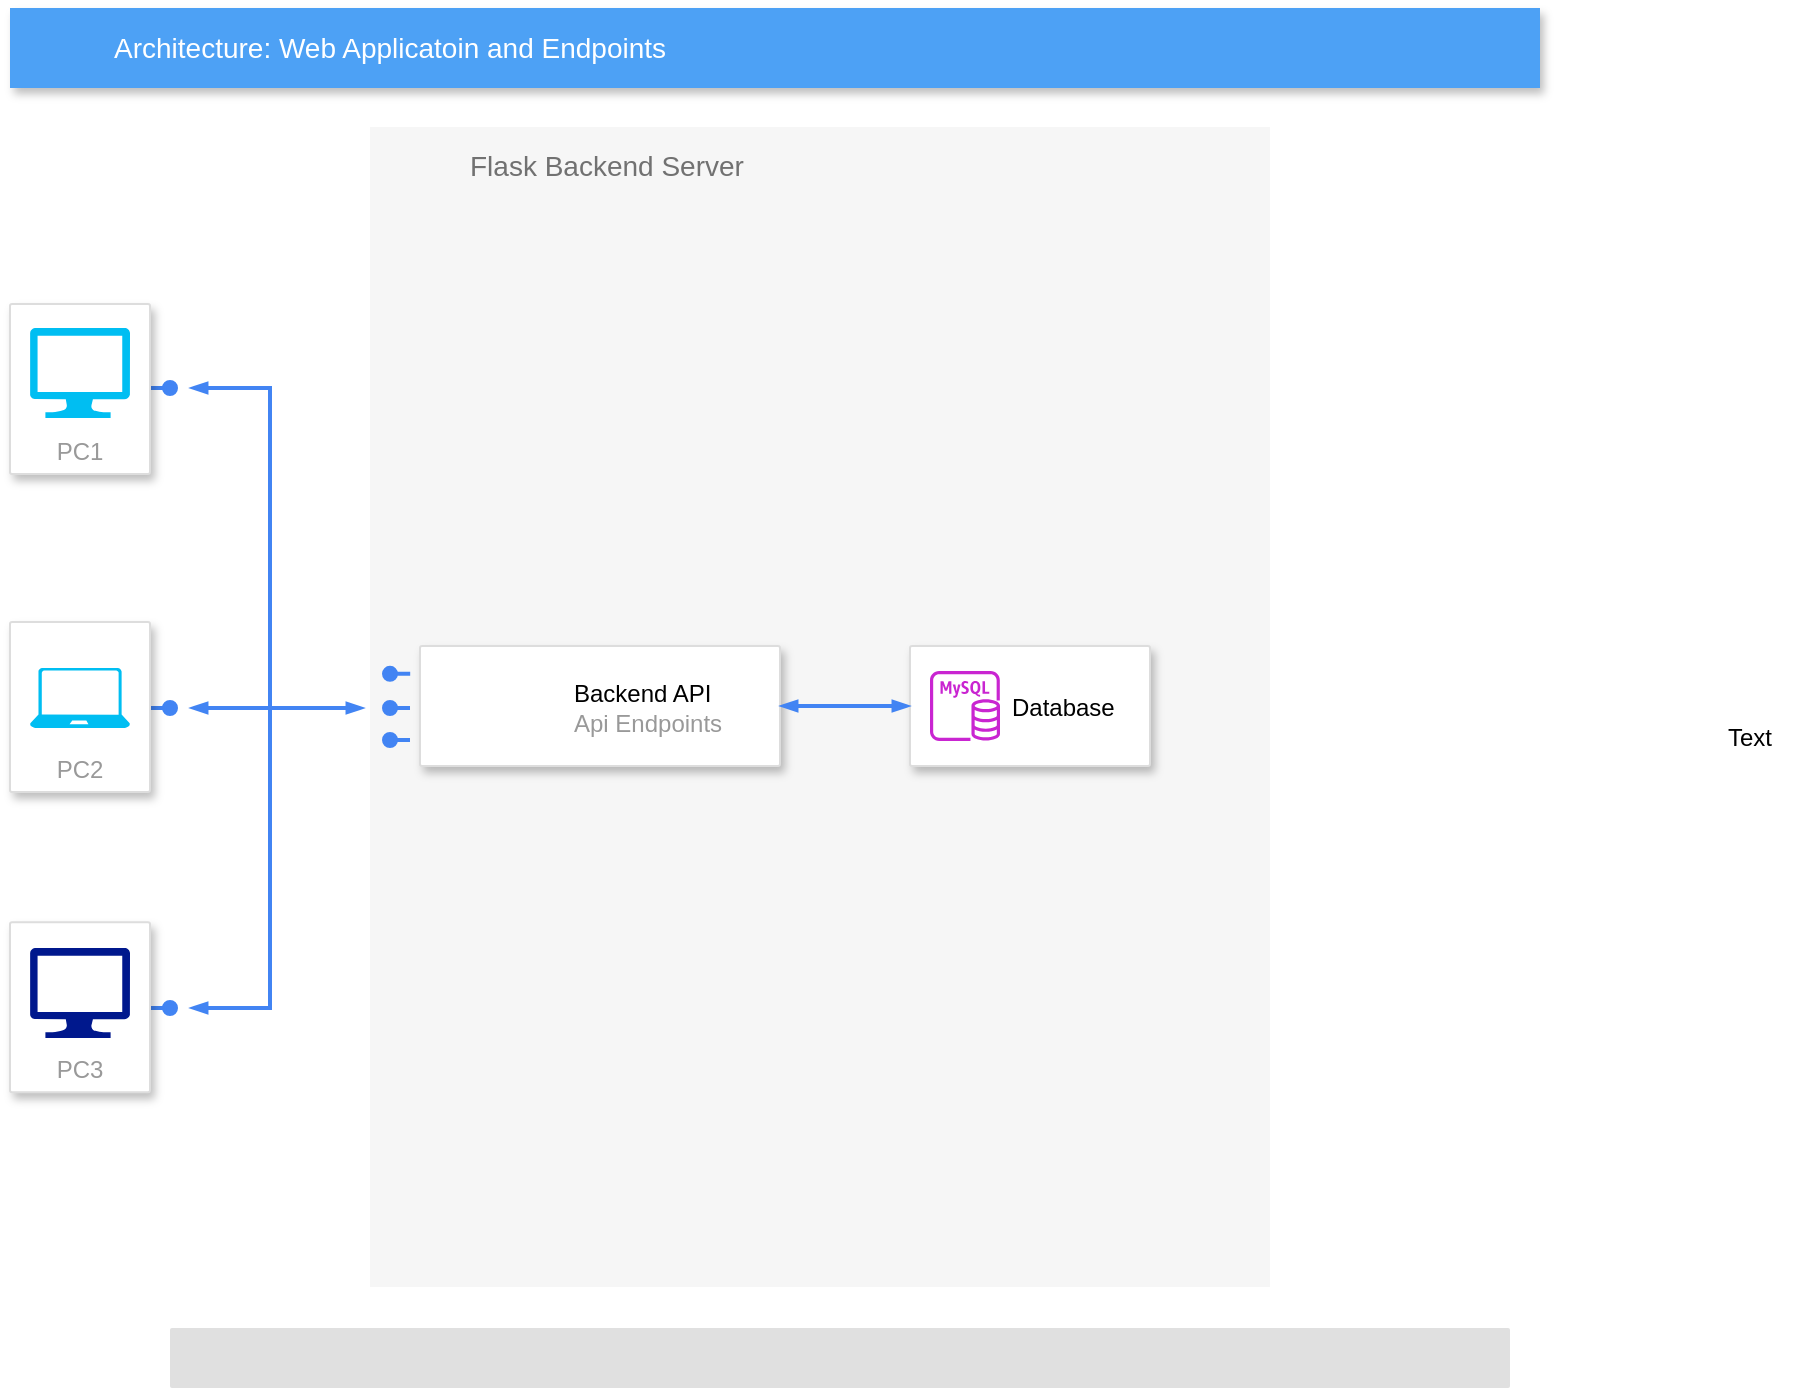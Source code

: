 <mxfile version="24.2.5" type="github">
  <diagram id="f106602c-feb2-e66a-4537-3a34d633f6aa" name="Page-1">
    <mxGraphModel dx="1194" dy="661" grid="1" gridSize="10" guides="1" tooltips="1" connect="0" arrows="0" fold="1" page="1" pageScale="1" pageWidth="1169" pageHeight="827" background="none" math="0" shadow="0">
      <root>
        <mxCell id="0" />
        <mxCell id="1" parent="0" />
        <mxCell id="14" value="Flask Backend Server" style="fillColor=#F6F6F6;strokeColor=none;shadow=0;gradientColor=none;fontSize=14;align=left;spacing=10;fontColor=#717171;9E9E9E;verticalAlign=top;spacingTop=-4;fontStyle=0;spacingLeft=40;html=1;" parent="1" vertex="1">
          <mxGeometry x="380" y="109.5" width="450" height="580" as="geometry" />
        </mxCell>
        <mxCell id="5VtIrjdL7ITDBXHos8JG-50" value="          Database" style="strokeColor=#dddddd;shadow=1;strokeWidth=1;rounded=1;absoluteArcSize=1;arcSize=2;" parent="14" vertex="1">
          <mxGeometry x="270" y="259.5" width="120" height="60" as="geometry" />
        </mxCell>
        <mxCell id="5VtIrjdL7ITDBXHos8JG-48" value="" style="strokeColor=#dddddd;shadow=1;strokeWidth=1;rounded=1;absoluteArcSize=1;arcSize=2;" parent="14" vertex="1">
          <mxGeometry x="25" y="259.5" width="180" height="60" as="geometry" />
        </mxCell>
        <mxCell id="5VtIrjdL7ITDBXHos8JG-49" value="&lt;font color=&quot;#000000&quot;&gt;Backend API&lt;/font&gt;&lt;br&gt;Api Endpoints" style="editableCssRules=.*;html=1;fontColor=#999999;shape=image;verticalLabelPosition=middle;verticalAlign=middle;labelPosition=right;align=left;spacingLeft=20;part=1;points=[];imageAspect=0;image=https://flask.github.net.cn/Application/Home/View/Public/img/flask-icon.png;" parent="5VtIrjdL7ITDBXHos8JG-48" vertex="1">
          <mxGeometry width="40" height="40" relative="1" as="geometry">
            <mxPoint x="15" y="11" as="offset" />
          </mxGeometry>
        </mxCell>
        <mxCell id="25" value="" style="edgeStyle=orthogonalEdgeStyle;fontSize=12;html=1;endArrow=blockThin;endFill=1;rounded=0;strokeWidth=2;endSize=4;startSize=4;dashed=0;strokeColor=#4284F3;startArrow=blockThin;startFill=1;" parent="14" source="5VtIrjdL7ITDBXHos8JG-48" target="5VtIrjdL7ITDBXHos8JG-50" edge="1">
          <mxGeometry width="100" relative="1" as="geometry">
            <mxPoint x="-60" y="300" as="sourcePoint" />
            <mxPoint x="27" y="300" as="targetPoint" />
            <Array as="points" />
          </mxGeometry>
        </mxCell>
        <mxCell id="lxp2ChCTbC3Arnrb9fhD-28" value="" style="sketch=0;outlineConnect=0;fontColor=#232F3E;gradientColor=none;fillColor=#C925D1;strokeColor=none;dashed=0;verticalLabelPosition=bottom;verticalAlign=top;align=center;html=1;fontSize=12;fontStyle=0;aspect=fixed;pointerEvents=1;shape=mxgraph.aws4.rds_mysql_instance;" vertex="1" parent="14">
          <mxGeometry x="280" y="272" width="35" height="35" as="geometry" />
        </mxCell>
        <mxCell id="2" value="Architecture: Web Applicatoin and Endpoints" style="fillColor=#4DA1F5;strokeColor=none;shadow=1;gradientColor=none;fontSize=14;align=left;spacingLeft=50;fontColor=#ffffff;html=1;" parent="1" vertex="1">
          <mxGeometry x="200" y="50" width="765" height="40" as="geometry" />
        </mxCell>
        <mxCell id="5" value="" style="edgeStyle=elbowEdgeStyle;fontSize=12;html=1;endArrow=oval;endFill=1;rounded=0;strokeWidth=2;endSize=6;startSize=4;dashed=0;strokeColor=#4284F3;elbow=vertical;" parent="1" edge="1">
          <mxGeometry width="100" relative="1" as="geometry">
            <mxPoint x="270" y="239.953" as="sourcePoint" />
            <mxPoint x="280" y="240" as="targetPoint" />
          </mxGeometry>
        </mxCell>
        <mxCell id="8" value="" style="edgeStyle=elbowEdgeStyle;fontSize=12;html=1;endArrow=oval;endFill=1;rounded=0;strokeWidth=2;endSize=6;startSize=4;dashed=0;strokeColor=#4284F3;elbow=vertical;" parent="1" edge="1">
          <mxGeometry width="100" relative="1" as="geometry">
            <mxPoint x="270" y="399.94" as="sourcePoint" />
            <mxPoint x="280" y="400" as="targetPoint" />
          </mxGeometry>
        </mxCell>
        <mxCell id="11" value="" style="edgeStyle=elbowEdgeStyle;fontSize=12;html=1;endArrow=oval;endFill=1;rounded=0;strokeWidth=2;endSize=6;startSize=4;dashed=0;strokeColor=#4284F3;elbow=vertical;" parent="1" edge="1">
          <mxGeometry width="100" relative="1" as="geometry">
            <mxPoint x="270" y="549.989" as="sourcePoint" />
            <mxPoint x="280" y="550" as="targetPoint" />
            <Array as="points" />
          </mxGeometry>
        </mxCell>
        <mxCell id="16" value="" style="rounded=1;absoluteArcSize=1;arcSize=2;html=1;strokeColor=none;gradientColor=none;shadow=0;dashed=0;strokeColor=none;fontSize=12;fontColor=#9E9E9E;align=left;verticalAlign=top;spacing=10;spacingTop=-4;fillColor=#E0E0E0;" parent="1" vertex="1">
          <mxGeometry x="280" y="710" width="670" height="30" as="geometry" />
        </mxCell>
        <mxCell id="18" value="" style="edgeStyle=orthogonalEdgeStyle;fontSize=12;html=1;endArrow=blockThin;endFill=1;rounded=0;strokeWidth=2;endSize=4;startSize=4;dashed=0;strokeColor=#4284F3;startArrow=blockThin;startFill=1;" parent="1" edge="1">
          <mxGeometry width="100" relative="1" as="geometry">
            <mxPoint x="290" y="400" as="sourcePoint" />
            <mxPoint x="377" y="400" as="targetPoint" />
            <Array as="points">
              <mxPoint x="330" y="400" />
              <mxPoint x="330" y="400" />
            </Array>
          </mxGeometry>
        </mxCell>
        <mxCell id="19" value="" style="fontSize=12;html=1;endArrow=blockThin;endFill=1;rounded=0;strokeWidth=2;endSize=4;startSize=4;dashed=0;strokeColor=#4284F3;startArrow=blockThin;startFill=1;edgeStyle=orthogonalEdgeStyle;" parent="1" edge="1">
          <mxGeometry width="100" relative="1" as="geometry">
            <mxPoint x="290" y="240" as="sourcePoint" />
            <mxPoint x="290" y="550" as="targetPoint" />
            <Array as="points">
              <mxPoint x="330" y="240" />
              <mxPoint x="330" y="550" />
            </Array>
          </mxGeometry>
        </mxCell>
        <mxCell id="20" value="" style="edgeStyle=orthogonalEdgeStyle;fontSize=12;html=1;endArrow=oval;endFill=1;rounded=0;strokeWidth=2;endSize=6;startSize=4;dashed=0;strokeColor=#4284F3;exitX=0;exitY=0.149;exitPerimeter=0;" parent="1" edge="1">
          <mxGeometry width="100" relative="1" as="geometry">
            <mxPoint x="400.093" y="382.86" as="sourcePoint" />
            <mxPoint x="390" y="383" as="targetPoint" />
          </mxGeometry>
        </mxCell>
        <mxCell id="21" value="" style="edgeStyle=orthogonalEdgeStyle;fontSize=12;html=1;endArrow=oval;endFill=1;rounded=0;strokeWidth=2;endSize=6;startSize=4;dashed=0;strokeColor=#4284F3;" parent="1" edge="1">
          <mxGeometry width="100" relative="1" as="geometry">
            <mxPoint x="400" y="400" as="sourcePoint" />
            <mxPoint x="389.99" y="399.913" as="targetPoint" />
          </mxGeometry>
        </mxCell>
        <mxCell id="22" value="" style="edgeStyle=orthogonalEdgeStyle;fontSize=12;html=1;endArrow=oval;endFill=1;rounded=0;strokeWidth=2;endSize=6;startSize=4;dashed=0;strokeColor=#4284F3;" parent="1" edge="1">
          <mxGeometry width="100" relative="1" as="geometry">
            <mxPoint x="400" y="416.047" as="sourcePoint" />
            <mxPoint x="389.99" y="415.913" as="targetPoint" />
          </mxGeometry>
        </mxCell>
        <mxCell id="3" value="PC1" style="strokeColor=#dddddd;fillColor=#ffffff;shadow=1;strokeWidth=1;rounded=1;absoluteArcSize=1;arcSize=2;labelPosition=center;verticalLabelPosition=middle;align=center;verticalAlign=bottom;spacingLeft=0;fontColor=#999999;fontSize=12;whiteSpace=wrap;spacingBottom=2;html=1;" parent="1" vertex="1">
          <mxGeometry x="200" y="198" width="70" height="85" as="geometry" />
        </mxCell>
        <mxCell id="6" value="PC2" style="strokeColor=#dddddd;fillColor=#ffffff;shadow=1;strokeWidth=1;rounded=1;absoluteArcSize=1;arcSize=2;labelPosition=center;verticalLabelPosition=middle;align=center;verticalAlign=bottom;spacingLeft=0;fontColor=#999999;fontSize=12;whiteSpace=wrap;spacingBottom=2;html=1;" parent="1" vertex="1">
          <mxGeometry x="200" y="357" width="70" height="85" as="geometry" />
        </mxCell>
        <mxCell id="9" value="PC3" style="strokeColor=#dddddd;fillColor=#ffffff;shadow=1;strokeWidth=1;rounded=1;absoluteArcSize=1;arcSize=2;labelPosition=center;verticalLabelPosition=middle;align=center;verticalAlign=bottom;spacingLeft=0;fontColor=#999999;fontSize=12;whiteSpace=wrap;spacingBottom=2;html=1;" parent="1" vertex="1">
          <mxGeometry x="200" y="507.143" width="70" height="85" as="geometry" />
        </mxCell>
        <mxCell id="lxp2ChCTbC3Arnrb9fhD-25" value="" style="verticalLabelPosition=bottom;html=1;verticalAlign=top;align=center;strokeColor=none;fillColor=#00BEF2;shape=mxgraph.azure.computer;pointerEvents=1;" vertex="1" parent="1">
          <mxGeometry x="210" y="210" width="50" height="45" as="geometry" />
        </mxCell>
        <mxCell id="lxp2ChCTbC3Arnrb9fhD-26" value="" style="verticalLabelPosition=bottom;html=1;verticalAlign=top;align=center;strokeColor=none;fillColor=#00BEF2;shape=mxgraph.azure.laptop;pointerEvents=1;" vertex="1" parent="1">
          <mxGeometry x="210" y="380" width="50" height="30" as="geometry" />
        </mxCell>
        <mxCell id="lxp2ChCTbC3Arnrb9fhD-27" value="" style="sketch=0;aspect=fixed;pointerEvents=1;shadow=0;dashed=0;html=1;strokeColor=none;labelPosition=center;verticalLabelPosition=bottom;verticalAlign=top;align=center;fillColor=#00188D;shape=mxgraph.azure.computer" vertex="1" parent="1">
          <mxGeometry x="210" y="520" width="50" height="45" as="geometry" />
        </mxCell>
        <mxCell id="lxp2ChCTbC3Arnrb9fhD-33" value="Text" style="text;strokeColor=none;align=center;fillColor=none;html=1;verticalAlign=middle;whiteSpace=wrap;rounded=0;" vertex="1" parent="1">
          <mxGeometry x="1040" y="400" width="60" height="30" as="geometry" />
        </mxCell>
      </root>
    </mxGraphModel>
  </diagram>
</mxfile>
